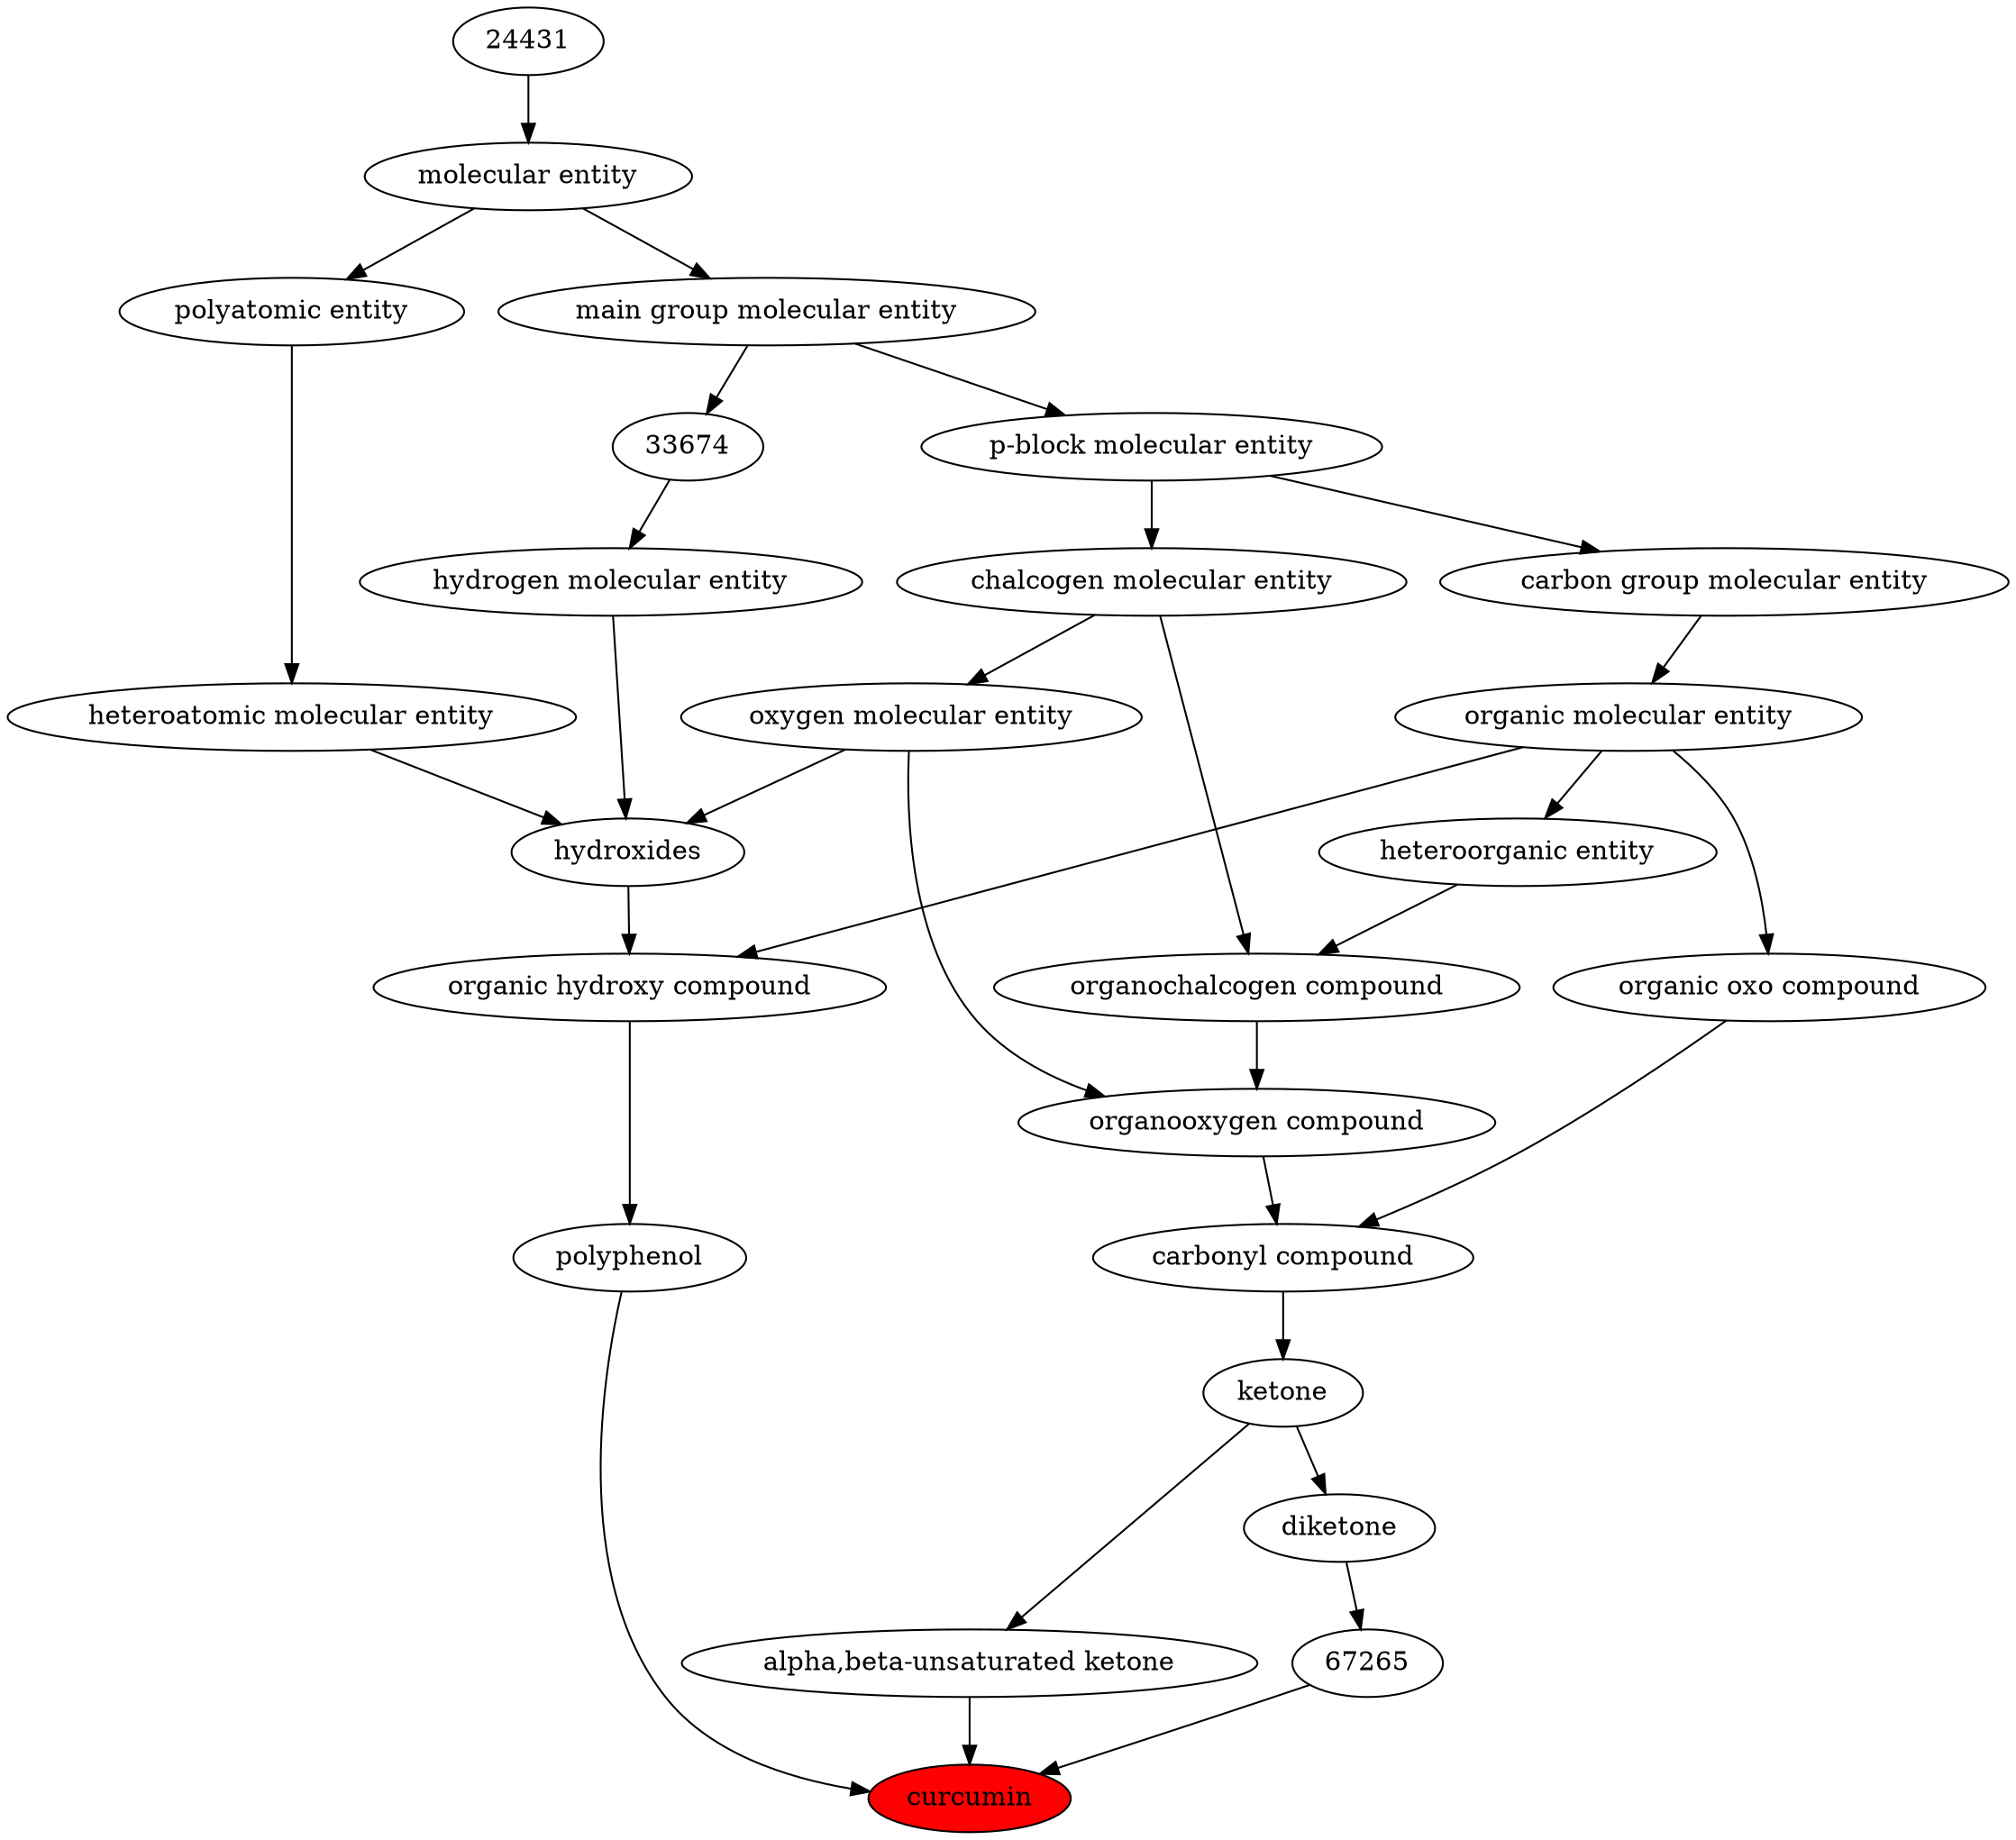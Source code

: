 digraph tree{ 
3962 [label="curcumin" fillcolor=red style=filled]
26195 -> 3962
67265 -> 3962
51721 -> 3962
26195 [label="polyphenol"]
33822 -> 26195
67265 [label="67265"]
46640 -> 67265
51721 [label="alpha,beta-unsaturated ketone"]
17087 -> 51721
33822 [label="organic hydroxy compound"]
24651 -> 33822
50860 -> 33822
46640 [label="diketone"]
17087 -> 46640
17087 [label="ketone"]
36586 -> 17087
24651 [label="hydroxides"]
25806 -> 24651
33608 -> 24651
37577 -> 24651
50860 [label="organic molecular entity"]
33582 -> 50860
36586 [label="carbonyl compound"]
36587 -> 36586
36963 -> 36586
25806 [label="oxygen molecular entity"]
33304 -> 25806
33608 [label="hydrogen molecular entity"]
33674 -> 33608
37577 [label="heteroatomic molecular entity"]
36357 -> 37577
33582 [label="carbon group molecular entity"]
33675 -> 33582
36587 [label="organic oxo compound"]
50860 -> 36587
36963 [label="organooxygen compound"]
36962 -> 36963
25806 -> 36963
33304 [label="chalcogen molecular entity"]
33675 -> 33304
33674 [label="33674"]
33579 -> 33674
36357 [label="polyatomic entity"]
23367 -> 36357
33675 [label="p-block molecular entity"]
33579 -> 33675
36962 [label="organochalcogen compound"]
33285 -> 36962
33304 -> 36962
33579 [label="main group molecular entity"]
23367 -> 33579
23367 [label="molecular entity"]
24431 -> 23367
33285 [label="heteroorganic entity"]
50860 -> 33285
24431 [label="24431"]
}